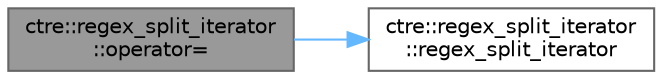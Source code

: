 digraph "ctre::regex_split_iterator::operator="
{
 // LATEX_PDF_SIZE
  bgcolor="transparent";
  edge [fontname=Helvetica,fontsize=10,labelfontname=Helvetica,labelfontsize=10];
  node [fontname=Helvetica,fontsize=10,shape=box,height=0.2,width=0.4];
  rankdir="LR";
  Node1 [id="Node000001",label="ctre::regex_split_iterator\l::operator=",height=0.2,width=0.4,color="gray40", fillcolor="grey60", style="filled", fontcolor="black",tooltip=" "];
  Node1 -> Node2 [id="edge1_Node000001_Node000002",color="steelblue1",style="solid",tooltip=" "];
  Node2 [id="Node000002",label="ctre::regex_split_iterator\l::regex_split_iterator",height=0.2,width=0.4,color="grey40", fillcolor="white", style="filled",URL="$structctre_1_1regex__split__iterator.html#a1cf7631bcc8d4132312e9d2b6235b8ff",tooltip=" "];
}
